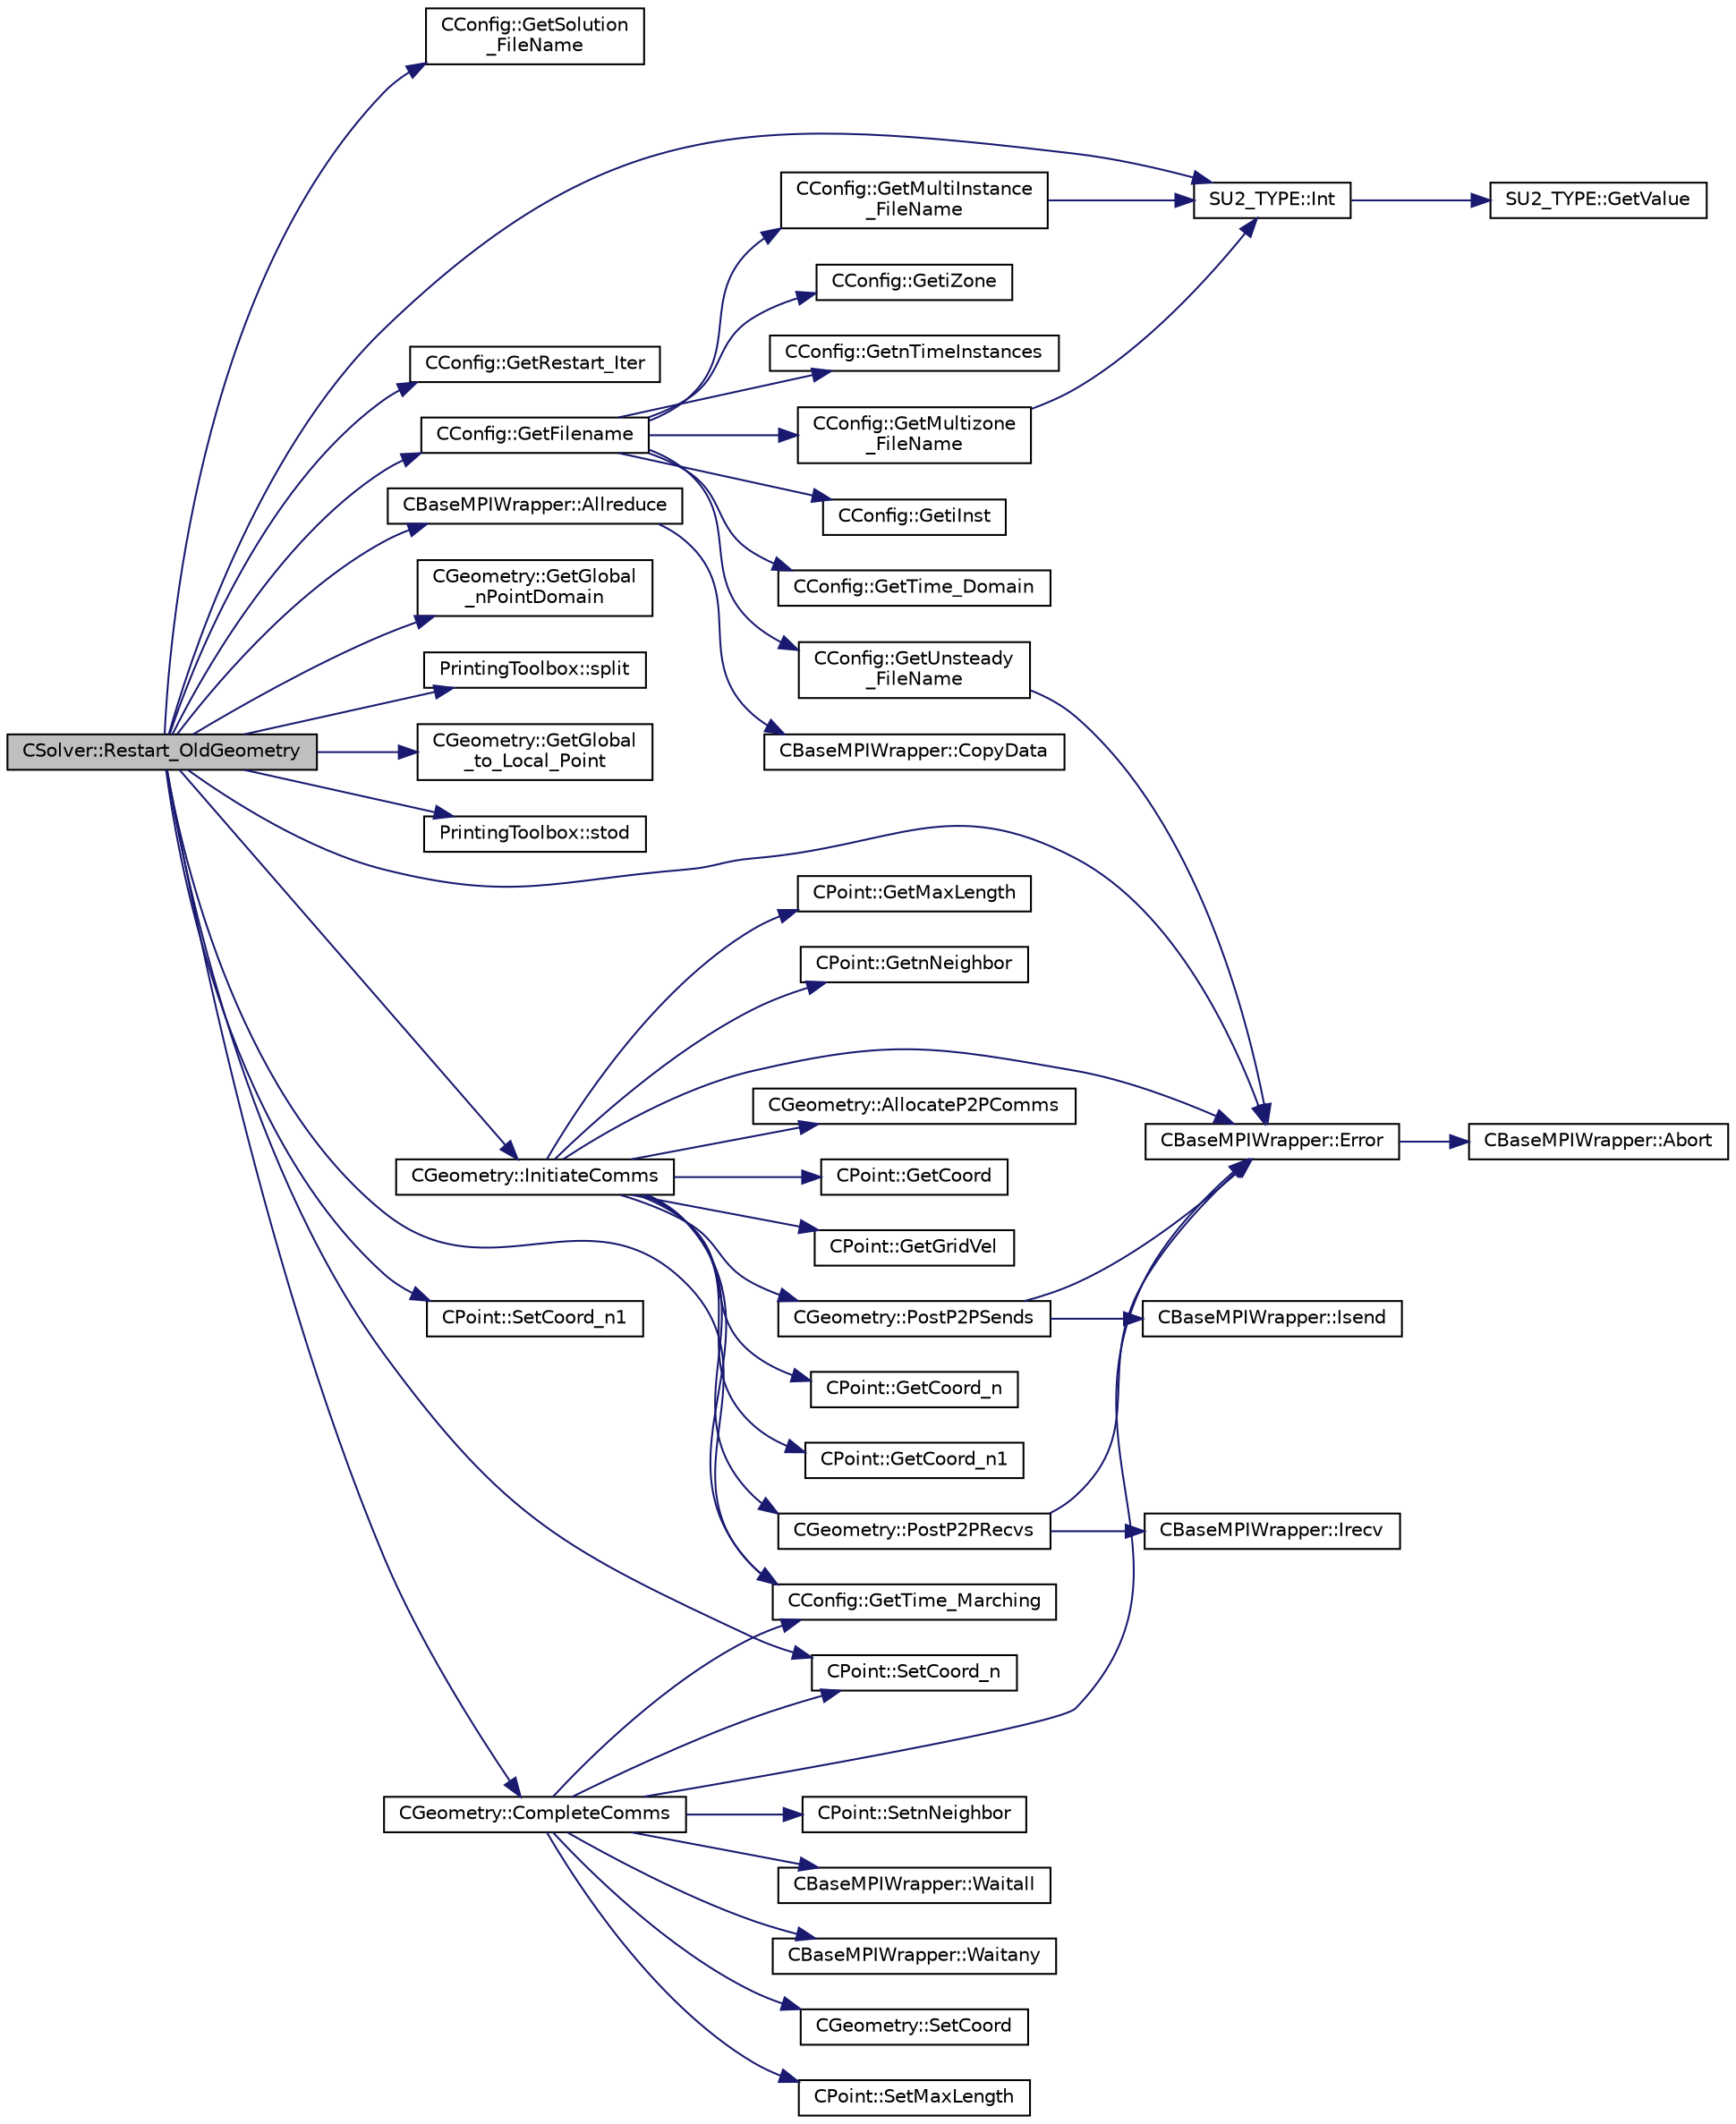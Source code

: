 digraph "CSolver::Restart_OldGeometry"
{
  edge [fontname="Helvetica",fontsize="10",labelfontname="Helvetica",labelfontsize="10"];
  node [fontname="Helvetica",fontsize="10",shape=record];
  rankdir="LR";
  Node4170 [label="CSolver::Restart_OldGeometry",height=0.2,width=0.4,color="black", fillcolor="grey75", style="filled", fontcolor="black"];
  Node4170 -> Node4171 [color="midnightblue",fontsize="10",style="solid",fontname="Helvetica"];
  Node4171 [label="CConfig::GetSolution\l_FileName",height=0.2,width=0.4,color="black", fillcolor="white", style="filled",URL="$class_c_config.html#a90d768708abc0f55180279efbea01485",tooltip="Get the name of the file with the solution of the flow problem. "];
  Node4170 -> Node4172 [color="midnightblue",fontsize="10",style="solid",fontname="Helvetica"];
  Node4172 [label="SU2_TYPE::Int",height=0.2,width=0.4,color="black", fillcolor="white", style="filled",URL="$namespace_s_u2___t_y_p_e.html#a6b48817766d8a6486caa2807a52f6bae",tooltip="Casts the primitive value to int (uses GetValue, already implemented for each type). "];
  Node4172 -> Node4173 [color="midnightblue",fontsize="10",style="solid",fontname="Helvetica"];
  Node4173 [label="SU2_TYPE::GetValue",height=0.2,width=0.4,color="black", fillcolor="white", style="filled",URL="$namespace_s_u2___t_y_p_e.html#a0ed43473f5a450ce028d088427bf10cb",tooltip="Get the (primitive) value of the datatype (needs to be implemented for each new type). "];
  Node4170 -> Node4174 [color="midnightblue",fontsize="10",style="solid",fontname="Helvetica"];
  Node4174 [label="CConfig::GetRestart_Iter",height=0.2,width=0.4,color="black", fillcolor="white", style="filled",URL="$class_c_config.html#adc13797fe94c17845a382dc34f706cfb",tooltip="Get the restart iteration. "];
  Node4170 -> Node4175 [color="midnightblue",fontsize="10",style="solid",fontname="Helvetica"];
  Node4175 [label="CConfig::GetFilename",height=0.2,width=0.4,color="black", fillcolor="white", style="filled",URL="$class_c_config.html#a71b8b08c6c1ba23c9ba1ed687bb635dc",tooltip="Add any numbers necessary to the filename (iteration number, zone ID ...) "];
  Node4175 -> Node4176 [color="midnightblue",fontsize="10",style="solid",fontname="Helvetica"];
  Node4176 [label="CConfig::GetMultizone\l_FileName",height=0.2,width=0.4,color="black", fillcolor="white", style="filled",URL="$class_c_config.html#af4d81fc4ec805bb4a89f3739048d8824",tooltip="Append the zone index to the restart or the solution files. "];
  Node4176 -> Node4172 [color="midnightblue",fontsize="10",style="solid",fontname="Helvetica"];
  Node4175 -> Node4177 [color="midnightblue",fontsize="10",style="solid",fontname="Helvetica"];
  Node4177 [label="CConfig::GetiZone",height=0.2,width=0.4,color="black", fillcolor="white", style="filled",URL="$class_c_config.html#ac09e21f44792b38adb3f933a4426b25f",tooltip="Provides the number of varaibles. "];
  Node4175 -> Node4178 [color="midnightblue",fontsize="10",style="solid",fontname="Helvetica"];
  Node4178 [label="CConfig::GetnTimeInstances",height=0.2,width=0.4,color="black", fillcolor="white", style="filled",URL="$class_c_config.html#a2e52fd45c8b5179c9cb3ce5fff935f11",tooltip="Retrieves the number of periodic time instances for Harmonic Balance. "];
  Node4175 -> Node4179 [color="midnightblue",fontsize="10",style="solid",fontname="Helvetica"];
  Node4179 [label="CConfig::GetMultiInstance\l_FileName",height=0.2,width=0.4,color="black", fillcolor="white", style="filled",URL="$class_c_config.html#aa09a28009de12d84ac2e640489bc70fe",tooltip="Append the instance index to the restart or the solution files. "];
  Node4179 -> Node4172 [color="midnightblue",fontsize="10",style="solid",fontname="Helvetica"];
  Node4175 -> Node4180 [color="midnightblue",fontsize="10",style="solid",fontname="Helvetica"];
  Node4180 [label="CConfig::GetiInst",height=0.2,width=0.4,color="black", fillcolor="white", style="filled",URL="$class_c_config.html#a13643de8d58ed6b848b193eae54c97e8",tooltip="Get the current instance. "];
  Node4175 -> Node4181 [color="midnightblue",fontsize="10",style="solid",fontname="Helvetica"];
  Node4181 [label="CConfig::GetTime_Domain",height=0.2,width=0.4,color="black", fillcolor="white", style="filled",URL="$class_c_config.html#a6a11350b3c8d7577318be43cda6f7292",tooltip="Check if the multizone problem is solved for time domain. "];
  Node4175 -> Node4182 [color="midnightblue",fontsize="10",style="solid",fontname="Helvetica"];
  Node4182 [label="CConfig::GetUnsteady\l_FileName",height=0.2,width=0.4,color="black", fillcolor="white", style="filled",URL="$class_c_config.html#a58c909cea24176adb2b2e9115fa6de7f",tooltip="Augment the input filename with the iteration number for an unsteady file. "];
  Node4182 -> Node4183 [color="midnightblue",fontsize="10",style="solid",fontname="Helvetica"];
  Node4183 [label="CBaseMPIWrapper::Error",height=0.2,width=0.4,color="black", fillcolor="white", style="filled",URL="$class_c_base_m_p_i_wrapper.html#a04457c47629bda56704e6a8804833eeb"];
  Node4183 -> Node4184 [color="midnightblue",fontsize="10",style="solid",fontname="Helvetica"];
  Node4184 [label="CBaseMPIWrapper::Abort",height=0.2,width=0.4,color="black", fillcolor="white", style="filled",URL="$class_c_base_m_p_i_wrapper.html#a21ef5681e2acb532d345e9bab173ef07"];
  Node4170 -> Node4183 [color="midnightblue",fontsize="10",style="solid",fontname="Helvetica"];
  Node4170 -> Node4185 [color="midnightblue",fontsize="10",style="solid",fontname="Helvetica"];
  Node4185 [label="CGeometry::GetGlobal\l_nPointDomain",height=0.2,width=0.4,color="black", fillcolor="white", style="filled",URL="$class_c_geometry.html#a22f1fbc70d2133f1d1924cc7b56caee9",tooltip="A virtual member. "];
  Node4170 -> Node4186 [color="midnightblue",fontsize="10",style="solid",fontname="Helvetica"];
  Node4186 [label="PrintingToolbox::split",height=0.2,width=0.4,color="black", fillcolor="white", style="filled",URL="$namespace_printing_toolbox.html#abd4b09ef601c48797157b3576d4c7141"];
  Node4170 -> Node4187 [color="midnightblue",fontsize="10",style="solid",fontname="Helvetica"];
  Node4187 [label="CGeometry::GetGlobal\l_to_Local_Point",height=0.2,width=0.4,color="black", fillcolor="white", style="filled",URL="$class_c_geometry.html#af8c9098e9da9a7c6c86d7316fe76230f",tooltip="A virtual member. "];
  Node4170 -> Node4188 [color="midnightblue",fontsize="10",style="solid",fontname="Helvetica"];
  Node4188 [label="PrintingToolbox::stod",height=0.2,width=0.4,color="black", fillcolor="white", style="filled",URL="$namespace_printing_toolbox.html#a8847e43f5ff9dd98f59658edce9da4d6"];
  Node4170 -> Node4189 [color="midnightblue",fontsize="10",style="solid",fontname="Helvetica"];
  Node4189 [label="CPoint::SetCoord_n",height=0.2,width=0.4,color="black", fillcolor="white", style="filled",URL="$class_c_point.html#ac99bf9bb160e4f7bee37d7cc29d17b3c",tooltip="Set the coordinates of the control volume at time n to the ones in Coord. "];
  Node4170 -> Node4190 [color="midnightblue",fontsize="10",style="solid",fontname="Helvetica"];
  Node4190 [label="CBaseMPIWrapper::Allreduce",height=0.2,width=0.4,color="black", fillcolor="white", style="filled",URL="$class_c_base_m_p_i_wrapper.html#a637b6fd917a8ca91ce748ba88e0d66b6"];
  Node4190 -> Node4191 [color="midnightblue",fontsize="10",style="solid",fontname="Helvetica"];
  Node4191 [label="CBaseMPIWrapper::CopyData",height=0.2,width=0.4,color="black", fillcolor="white", style="filled",URL="$class_c_base_m_p_i_wrapper.html#a4725cc1dd65b161b483e812a538a5e36"];
  Node4170 -> Node4192 [color="midnightblue",fontsize="10",style="solid",fontname="Helvetica"];
  Node4192 [label="CConfig::GetTime_Marching",height=0.2,width=0.4,color="black", fillcolor="white", style="filled",URL="$class_c_config.html#a864d499ce740184803607801c47abda7",tooltip="Provides information about the time integration, and change the write in the output files information..."];
  Node4170 -> Node4193 [color="midnightblue",fontsize="10",style="solid",fontname="Helvetica"];
  Node4193 [label="CPoint::SetCoord_n1",height=0.2,width=0.4,color="black", fillcolor="white", style="filled",URL="$class_c_point.html#a2c58dcd1503e1157f5afc7c9200743eb",tooltip="Set the coordinates of the control volume at time n-1 to the ones in Coord_n. "];
  Node4170 -> Node4194 [color="midnightblue",fontsize="10",style="solid",fontname="Helvetica"];
  Node4194 [label="CGeometry::InitiateComms",height=0.2,width=0.4,color="black", fillcolor="white", style="filled",URL="$class_c_geometry.html#aade184b0616ad6d83a721f1b17473df3",tooltip="Routine to load a geometric quantity into the data structures for MPI point-to-point communication an..."];
  Node4194 -> Node4192 [color="midnightblue",fontsize="10",style="solid",fontname="Helvetica"];
  Node4194 -> Node4183 [color="midnightblue",fontsize="10",style="solid",fontname="Helvetica"];
  Node4194 -> Node4195 [color="midnightblue",fontsize="10",style="solid",fontname="Helvetica"];
  Node4195 [label="CGeometry::AllocateP2PComms",height=0.2,width=0.4,color="black", fillcolor="white", style="filled",URL="$class_c_geometry.html#ab8d78a9f4017431b7542e154f58a7e63",tooltip="Routine to allocate buffers for point-to-point MPI communications. Also called to dynamically realloc..."];
  Node4194 -> Node4196 [color="midnightblue",fontsize="10",style="solid",fontname="Helvetica"];
  Node4196 [label="CGeometry::PostP2PRecvs",height=0.2,width=0.4,color="black", fillcolor="white", style="filled",URL="$class_c_geometry.html#a35dd847b43dad069e3d73e376a0f32fb",tooltip="Routine to launch non-blocking recvs only for all point-to-point communication with neighboring parti..."];
  Node4196 -> Node4197 [color="midnightblue",fontsize="10",style="solid",fontname="Helvetica"];
  Node4197 [label="CBaseMPIWrapper::Irecv",height=0.2,width=0.4,color="black", fillcolor="white", style="filled",URL="$class_c_base_m_p_i_wrapper.html#ae41565b441aee76e1b48eb03e5ac86dd"];
  Node4196 -> Node4183 [color="midnightblue",fontsize="10",style="solid",fontname="Helvetica"];
  Node4194 -> Node4198 [color="midnightblue",fontsize="10",style="solid",fontname="Helvetica"];
  Node4198 [label="CPoint::GetCoord",height=0.2,width=0.4,color="black", fillcolor="white", style="filled",URL="$class_c_point.html#a95fe081d22e96e190cb3edcbf0d6525f",tooltip="Get the coordinates dor the control volume. "];
  Node4194 -> Node4199 [color="midnightblue",fontsize="10",style="solid",fontname="Helvetica"];
  Node4199 [label="CPoint::GetGridVel",height=0.2,width=0.4,color="black", fillcolor="white", style="filled",URL="$class_c_point.html#a62ec636f4a05ac578b582a053e8553f9",tooltip="Get the value of the grid velocity at the point. "];
  Node4194 -> Node4200 [color="midnightblue",fontsize="10",style="solid",fontname="Helvetica"];
  Node4200 [label="CPoint::GetCoord_n",height=0.2,width=0.4,color="black", fillcolor="white", style="filled",URL="$class_c_point.html#a8600df239d54eee2deffc5db32cc09ee",tooltip="Get the coordinates of the control volume at time n. "];
  Node4194 -> Node4201 [color="midnightblue",fontsize="10",style="solid",fontname="Helvetica"];
  Node4201 [label="CPoint::GetCoord_n1",height=0.2,width=0.4,color="black", fillcolor="white", style="filled",URL="$class_c_point.html#ab7acdac5cdc7ad4b6520f193bb054088",tooltip="Get the coordinates of the control volume at time n-1. "];
  Node4194 -> Node4202 [color="midnightblue",fontsize="10",style="solid",fontname="Helvetica"];
  Node4202 [label="CPoint::GetMaxLength",height=0.2,width=0.4,color="black", fillcolor="white", style="filled",URL="$class_c_point.html#a786e7c18e968c5e833b41c60ed427a35",tooltip="Get the maximum cell-center to cell-center length. "];
  Node4194 -> Node4203 [color="midnightblue",fontsize="10",style="solid",fontname="Helvetica"];
  Node4203 [label="CPoint::GetnNeighbor",height=0.2,width=0.4,color="black", fillcolor="white", style="filled",URL="$class_c_point.html#a73ffb61e70753ea46e80edba22cf39a4",tooltip="Get the number of neighbor of a point. "];
  Node4194 -> Node4204 [color="midnightblue",fontsize="10",style="solid",fontname="Helvetica"];
  Node4204 [label="CGeometry::PostP2PSends",height=0.2,width=0.4,color="black", fillcolor="white", style="filled",URL="$class_c_geometry.html#a3db8e369fc532db7a85a27fbb01056fe",tooltip="Routine to launch a single non-blocking send once the buffer is loaded for a point-to-point commucati..."];
  Node4204 -> Node4205 [color="midnightblue",fontsize="10",style="solid",fontname="Helvetica"];
  Node4205 [label="CBaseMPIWrapper::Isend",height=0.2,width=0.4,color="black", fillcolor="white", style="filled",URL="$class_c_base_m_p_i_wrapper.html#a43a415ec11a029ade218eaf8c807a817"];
  Node4204 -> Node4183 [color="midnightblue",fontsize="10",style="solid",fontname="Helvetica"];
  Node4170 -> Node4206 [color="midnightblue",fontsize="10",style="solid",fontname="Helvetica"];
  Node4206 [label="CGeometry::CompleteComms",height=0.2,width=0.4,color="black", fillcolor="white", style="filled",URL="$class_c_geometry.html#a18d2f0e3a00218eef232cd75029bc53e",tooltip="Routine to complete the set of non-blocking communications launched by InitiateComms() and unpacking ..."];
  Node4206 -> Node4207 [color="midnightblue",fontsize="10",style="solid",fontname="Helvetica"];
  Node4207 [label="CBaseMPIWrapper::Waitany",height=0.2,width=0.4,color="black", fillcolor="white", style="filled",URL="$class_c_base_m_p_i_wrapper.html#ade364e6661c9eec2070a2448dbb5750b"];
  Node4206 -> Node4208 [color="midnightblue",fontsize="10",style="solid",fontname="Helvetica"];
  Node4208 [label="CGeometry::SetCoord",height=0.2,width=0.4,color="black", fillcolor="white", style="filled",URL="$class_c_geometry.html#a5956a22f6942c7cd1b2a53dcaa201972",tooltip="A virtual member. "];
  Node4206 -> Node4189 [color="midnightblue",fontsize="10",style="solid",fontname="Helvetica"];
  Node4206 -> Node4192 [color="midnightblue",fontsize="10",style="solid",fontname="Helvetica"];
  Node4206 -> Node4209 [color="midnightblue",fontsize="10",style="solid",fontname="Helvetica"];
  Node4209 [label="CPoint::SetMaxLength",height=0.2,width=0.4,color="black", fillcolor="white", style="filled",URL="$class_c_point.html#aa558a3991602edf85988ba6c21d167a1",tooltip="Set the max cell-center to cell-center length. "];
  Node4206 -> Node4210 [color="midnightblue",fontsize="10",style="solid",fontname="Helvetica"];
  Node4210 [label="CPoint::SetnNeighbor",height=0.2,width=0.4,color="black", fillcolor="white", style="filled",URL="$class_c_point.html#aaa49feadcdff72ba237896d3ba586a34",tooltip="Set the number of neighbor (artificial dissipation). "];
  Node4206 -> Node4183 [color="midnightblue",fontsize="10",style="solid",fontname="Helvetica"];
  Node4206 -> Node4211 [color="midnightblue",fontsize="10",style="solid",fontname="Helvetica"];
  Node4211 [label="CBaseMPIWrapper::Waitall",height=0.2,width=0.4,color="black", fillcolor="white", style="filled",URL="$class_c_base_m_p_i_wrapper.html#a7a83091a6fcdc392a11be74734362eaa"];
}
